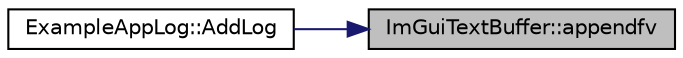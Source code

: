 digraph "ImGuiTextBuffer::appendfv"
{
 // LATEX_PDF_SIZE
  edge [fontname="Helvetica",fontsize="10",labelfontname="Helvetica",labelfontsize="10"];
  node [fontname="Helvetica",fontsize="10",shape=record];
  rankdir="RL";
  Node1 [label="ImGuiTextBuffer::appendfv",height=0.2,width=0.4,color="black", fillcolor="grey75", style="filled", fontcolor="black",tooltip=" "];
  Node1 -> Node2 [dir="back",color="midnightblue",fontsize="10",style="solid"];
  Node2 [label="ExampleAppLog::AddLog",height=0.2,width=0.4,color="black", fillcolor="white", style="filled",URL="$struct_example_app_log.html#afd296fb3b2559acd341fd92883f8f571",tooltip=" "];
}
